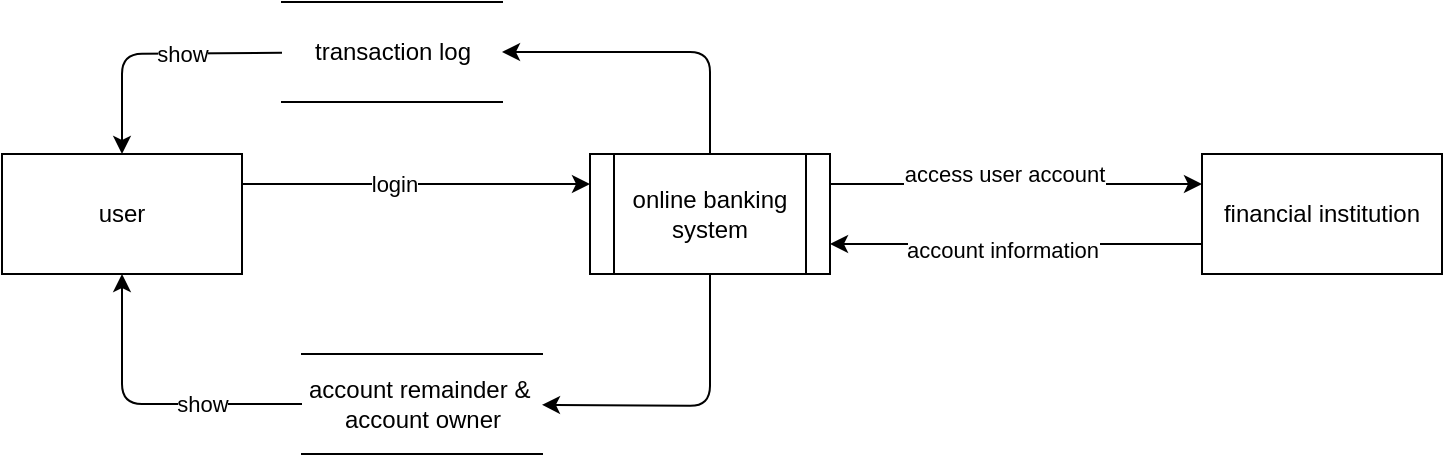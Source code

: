 <mxfile version="13.2.1" type="device"><diagram id="Z3B-Q6o28g7TifJu47v2" name="Page-1"><mxGraphModel dx="1038" dy="499" grid="1" gridSize="10" guides="1" tooltips="1" connect="1" arrows="1" fold="1" page="1" pageScale="1" pageWidth="827" pageHeight="1169" math="0" shadow="0"><root><mxCell id="0"/><mxCell id="1" parent="0"/><mxCell id="lD4McP09VCMG0GOEhQTg-9" style="edgeStyle=orthogonalEdgeStyle;rounded=0;orthogonalLoop=1;jettySize=auto;html=1;exitX=1;exitY=0.25;exitDx=0;exitDy=0;entryX=0;entryY=0.25;entryDx=0;entryDy=0;" parent="1" source="lD4McP09VCMG0GOEhQTg-1" target="lD4McP09VCMG0GOEhQTg-5" edge="1"><mxGeometry relative="1" as="geometry"/></mxCell><mxCell id="lD4McP09VCMG0GOEhQTg-10" value="access user account" style="edgeLabel;html=1;align=center;verticalAlign=middle;resizable=0;points=[];" parent="lD4McP09VCMG0GOEhQTg-9" vertex="1" connectable="0"><mxGeometry x="-0.254" y="-2" relative="1" as="geometry"><mxPoint x="17" y="-7" as="offset"/></mxGeometry></mxCell><mxCell id="lD4McP09VCMG0GOEhQTg-1" value="online banking system" style="shape=process;whiteSpace=wrap;html=1;backgroundOutline=1;" parent="1" vertex="1"><mxGeometry x="354" y="270" width="120" height="60" as="geometry"/></mxCell><mxCell id="lD4McP09VCMG0GOEhQTg-3" style="edgeStyle=orthogonalEdgeStyle;rounded=0;orthogonalLoop=1;jettySize=auto;html=1;exitX=1;exitY=0.25;exitDx=0;exitDy=0;entryX=0;entryY=0.25;entryDx=0;entryDy=0;" parent="1" source="lD4McP09VCMG0GOEhQTg-2" target="lD4McP09VCMG0GOEhQTg-1" edge="1"><mxGeometry relative="1" as="geometry"/></mxCell><mxCell id="lD4McP09VCMG0GOEhQTg-4" value="login" style="edgeLabel;html=1;align=center;verticalAlign=middle;resizable=0;points=[];" parent="lD4McP09VCMG0GOEhQTg-3" vertex="1" connectable="0"><mxGeometry x="-0.342" relative="1" as="geometry"><mxPoint x="19" as="offset"/></mxGeometry></mxCell><mxCell id="lD4McP09VCMG0GOEhQTg-2" value="user" style="rounded=0;whiteSpace=wrap;html=1;" parent="1" vertex="1"><mxGeometry x="60" y="270" width="120" height="60" as="geometry"/></mxCell><mxCell id="lD4McP09VCMG0GOEhQTg-11" style="edgeStyle=orthogonalEdgeStyle;rounded=0;orthogonalLoop=1;jettySize=auto;html=1;exitX=0;exitY=0.75;exitDx=0;exitDy=0;entryX=1;entryY=0.75;entryDx=0;entryDy=0;" parent="1" source="lD4McP09VCMG0GOEhQTg-5" target="lD4McP09VCMG0GOEhQTg-1" edge="1"><mxGeometry relative="1" as="geometry"/></mxCell><mxCell id="lD4McP09VCMG0GOEhQTg-12" value="account information" style="edgeLabel;html=1;align=center;verticalAlign=middle;resizable=0;points=[];" parent="lD4McP09VCMG0GOEhQTg-11" vertex="1" connectable="0"><mxGeometry x="0.26" y="3" relative="1" as="geometry"><mxPoint x="17" as="offset"/></mxGeometry></mxCell><mxCell id="lD4McP09VCMG0GOEhQTg-5" value="financial institution" style="rounded=0;whiteSpace=wrap;html=1;" parent="1" vertex="1"><mxGeometry x="660" y="270" width="120" height="60" as="geometry"/></mxCell><mxCell id="EfVV9bjkFkv0jtO0HaB1-1" value="account remainder &amp;amp;&amp;nbsp;&lt;br&gt;account owner" style="html=1;dashed=0;whitespace=wrap;shape=partialRectangle;right=0;left=0;" vertex="1" parent="1"><mxGeometry x="210" y="370" width="120" height="50" as="geometry"/></mxCell><mxCell id="EfVV9bjkFkv0jtO0HaB1-2" value="" style="endArrow=classic;html=1;" edge="1" parent="1" source="lD4McP09VCMG0GOEhQTg-1" target="EfVV9bjkFkv0jtO0HaB1-1"><mxGeometry width="50" height="50" relative="1" as="geometry"><mxPoint x="440" y="440" as="sourcePoint"/><mxPoint x="490" y="390" as="targetPoint"/><Array as="points"><mxPoint x="414" y="396"/></Array></mxGeometry></mxCell><mxCell id="EfVV9bjkFkv0jtO0HaB1-3" value="" style="endArrow=classic;html=1;" edge="1" parent="1" source="EfVV9bjkFkv0jtO0HaB1-1" target="lD4McP09VCMG0GOEhQTg-2"><mxGeometry width="50" height="50" relative="1" as="geometry"><mxPoint x="90" y="410" as="sourcePoint"/><mxPoint x="140" y="360" as="targetPoint"/><Array as="points"><mxPoint x="120" y="395"/></Array></mxGeometry></mxCell><mxCell id="EfVV9bjkFkv0jtO0HaB1-4" value="show" style="edgeLabel;html=1;align=center;verticalAlign=middle;resizable=0;points=[];" vertex="1" connectable="0" parent="EfVV9bjkFkv0jtO0HaB1-3"><mxGeometry x="-0.159" y="3" relative="1" as="geometry"><mxPoint x="15" y="-3" as="offset"/></mxGeometry></mxCell><mxCell id="EfVV9bjkFkv0jtO0HaB1-6" value="transaction log" style="html=1;dashed=0;whitespace=wrap;shape=partialRectangle;right=0;left=0;" vertex="1" parent="1"><mxGeometry x="200" y="194" width="110" height="50" as="geometry"/></mxCell><mxCell id="EfVV9bjkFkv0jtO0HaB1-7" value="" style="endArrow=classic;html=1;" edge="1" parent="1" source="lD4McP09VCMG0GOEhQTg-1" target="EfVV9bjkFkv0jtO0HaB1-6"><mxGeometry width="50" height="50" relative="1" as="geometry"><mxPoint x="400" y="240" as="sourcePoint"/><mxPoint x="450" y="190" as="targetPoint"/><Array as="points"><mxPoint x="414" y="219"/></Array></mxGeometry></mxCell><mxCell id="EfVV9bjkFkv0jtO0HaB1-8" value="" style="endArrow=classic;html=1;" edge="1" parent="1" source="EfVV9bjkFkv0jtO0HaB1-6" target="lD4McP09VCMG0GOEhQTg-2"><mxGeometry width="50" height="50" relative="1" as="geometry"><mxPoint x="70" y="200" as="sourcePoint"/><mxPoint x="120" y="150" as="targetPoint"/><Array as="points"><mxPoint x="120" y="220"/></Array></mxGeometry></mxCell><mxCell id="EfVV9bjkFkv0jtO0HaB1-9" value="show" style="edgeLabel;html=1;align=center;verticalAlign=middle;resizable=0;points=[];" vertex="1" connectable="0" parent="EfVV9bjkFkv0jtO0HaB1-8"><mxGeometry x="-0.228" relative="1" as="geometry"><mxPoint as="offset"/></mxGeometry></mxCell></root></mxGraphModel></diagram></mxfile>